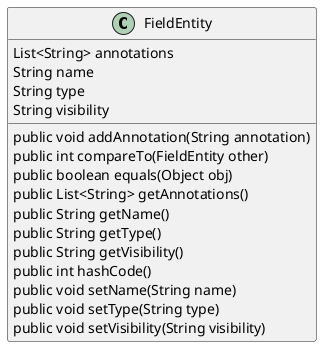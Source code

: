 @startuml
skinparam linetype Ortho
class FieldEntity {
    List<String> annotations
    String name
    String type
    String visibility
    public void addAnnotation(String annotation)
    public int compareTo(FieldEntity other)
    public boolean equals(Object obj)
    public List<String> getAnnotations()
    public String getName()
    public String getType()
    public String getVisibility()
    public int hashCode()
    public void setName(String name)
    public void setType(String type)
    public void setVisibility(String visibility)
}
@enduml
